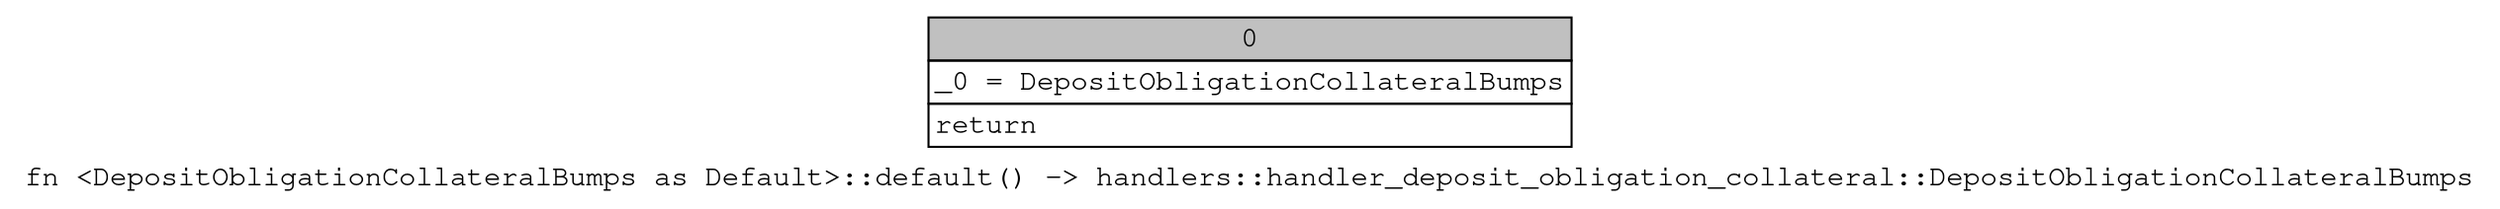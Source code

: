 digraph Mir_0_3188 {
    graph [fontname="Courier, monospace"];
    node [fontname="Courier, monospace"];
    edge [fontname="Courier, monospace"];
    label=<fn &lt;DepositObligationCollateralBumps as Default&gt;::default() -&gt; handlers::handler_deposit_obligation_collateral::DepositObligationCollateralBumps<br align="left"/>>;
    bb0__0_3188 [shape="none", label=<<table border="0" cellborder="1" cellspacing="0"><tr><td bgcolor="gray" align="center" colspan="1">0</td></tr><tr><td align="left" balign="left">_0 = DepositObligationCollateralBumps<br/></td></tr><tr><td align="left">return</td></tr></table>>];
}
